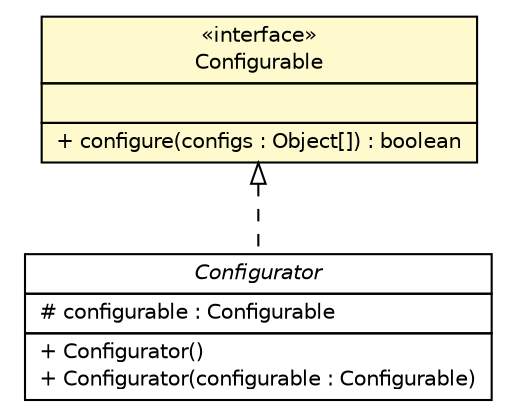 #!/usr/local/bin/dot
#
# Class diagram 
# Generated by UMLGraph version R5_6 (http://www.umlgraph.org/)
#

digraph G {
	edge [fontname="Helvetica",fontsize=10,labelfontname="Helvetica",labelfontsize=10];
	node [fontname="Helvetica",fontsize=10,shape=plaintext];
	nodesep=0.25;
	ranksep=0.5;
	// sorcer.service.Configurator
	c158322 [label=<<table title="sorcer.service.Configurator" border="0" cellborder="1" cellspacing="0" cellpadding="2" port="p" href="./Configurator.html">
		<tr><td><table border="0" cellspacing="0" cellpadding="1">
<tr><td align="center" balign="center"><font face="Helvetica-Oblique"> Configurator </font></td></tr>
		</table></td></tr>
		<tr><td><table border="0" cellspacing="0" cellpadding="1">
<tr><td align="left" balign="left"> # configurable : Configurable </td></tr>
		</table></td></tr>
		<tr><td><table border="0" cellspacing="0" cellpadding="1">
<tr><td align="left" balign="left"> + Configurator() </td></tr>
<tr><td align="left" balign="left"> + Configurator(configurable : Configurable) </td></tr>
		</table></td></tr>
		</table>>, URL="./Configurator.html", fontname="Helvetica", fontcolor="black", fontsize=10.0];
	// sorcer.service.Configurable
	c158325 [label=<<table title="sorcer.service.Configurable" border="0" cellborder="1" cellspacing="0" cellpadding="2" port="p" bgcolor="lemonChiffon" href="./Configurable.html">
		<tr><td><table border="0" cellspacing="0" cellpadding="1">
<tr><td align="center" balign="center"> &#171;interface&#187; </td></tr>
<tr><td align="center" balign="center"> Configurable </td></tr>
		</table></td></tr>
		<tr><td><table border="0" cellspacing="0" cellpadding="1">
<tr><td align="left" balign="left">  </td></tr>
		</table></td></tr>
		<tr><td><table border="0" cellspacing="0" cellpadding="1">
<tr><td align="left" balign="left"> + configure(configs : Object[]) : boolean </td></tr>
		</table></td></tr>
		</table>>, URL="./Configurable.html", fontname="Helvetica", fontcolor="black", fontsize=10.0];
	//sorcer.service.Configurator implements sorcer.service.Configurable
	c158325:p -> c158322:p [dir=back,arrowtail=empty,style=dashed];
}

